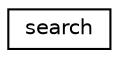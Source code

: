 digraph "Graphical Class Hierarchy"
{
  edge [fontname="Helvetica",fontsize="10",labelfontname="Helvetica",labelfontsize="10"];
  node [fontname="Helvetica",fontsize="10",shape=record];
  rankdir="LR";
  Node0 [label="search",height=0.2,width=0.4,color="black", fillcolor="white", style="filled",URL="$structsearch.html"];
}
